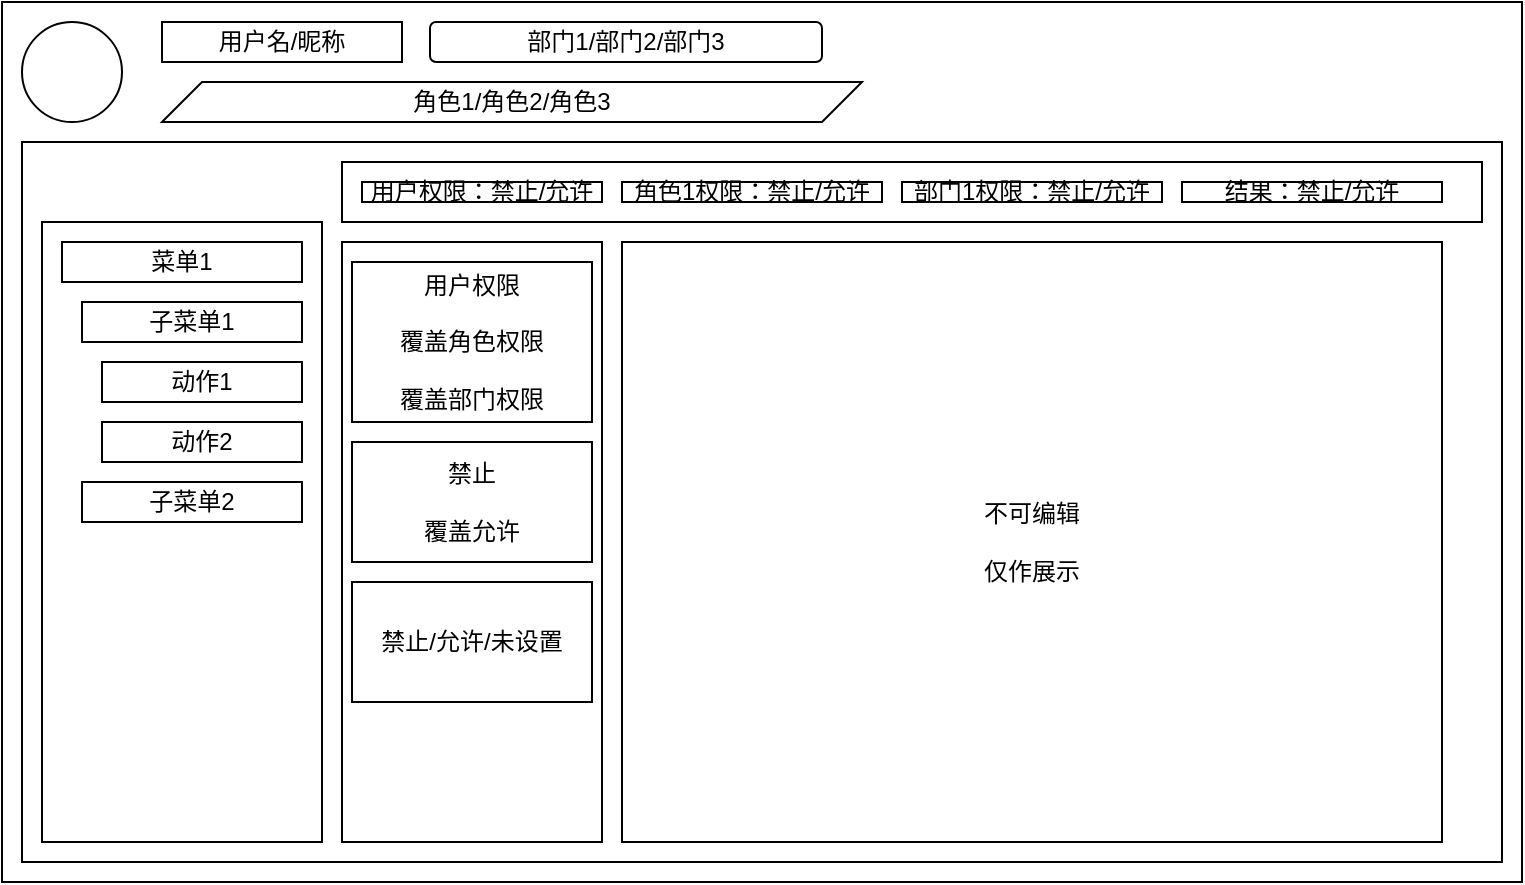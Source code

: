 <mxfile version="20.8.16" type="device"><diagram name="第 1 页" id="H-tpzb54ABxdZTmBicT3"><mxGraphModel dx="844" dy="467" grid="1" gridSize="10" guides="1" tooltips="1" connect="1" arrows="1" fold="1" page="1" pageScale="1" pageWidth="827" pageHeight="1169" math="0" shadow="0"><root><mxCell id="0"/><mxCell id="1" parent="0"/><mxCell id="xwHMNUtFbpjyAp9qGCtS-1" value="" style="rounded=0;whiteSpace=wrap;html=1;" vertex="1" parent="1"><mxGeometry y="120" width="760" height="440" as="geometry"/></mxCell><mxCell id="xwHMNUtFbpjyAp9qGCtS-2" value="" style="ellipse;whiteSpace=wrap;html=1;aspect=fixed;" vertex="1" parent="1"><mxGeometry x="10" y="130" width="50" height="50" as="geometry"/></mxCell><mxCell id="xwHMNUtFbpjyAp9qGCtS-3" value="用户名/昵称" style="rounded=0;whiteSpace=wrap;html=1;" vertex="1" parent="1"><mxGeometry x="80" y="130" width="120" height="20" as="geometry"/></mxCell><mxCell id="xwHMNUtFbpjyAp9qGCtS-4" value="部门1/部门2/部门3" style="rounded=1;whiteSpace=wrap;html=1;" vertex="1" parent="1"><mxGeometry x="214" y="130" width="196" height="20" as="geometry"/></mxCell><mxCell id="xwHMNUtFbpjyAp9qGCtS-5" value="角色1/角色2/角色3" style="shape=parallelogram;perimeter=parallelogramPerimeter;whiteSpace=wrap;html=1;fixedSize=1;" vertex="1" parent="1"><mxGeometry x="80" y="160" width="350" height="20" as="geometry"/></mxCell><mxCell id="xwHMNUtFbpjyAp9qGCtS-6" value="" style="rounded=0;whiteSpace=wrap;html=1;" vertex="1" parent="1"><mxGeometry x="10" y="190" width="740" height="360" as="geometry"/></mxCell><mxCell id="xwHMNUtFbpjyAp9qGCtS-8" value="" style="rounded=0;whiteSpace=wrap;html=1;" vertex="1" parent="1"><mxGeometry x="20" y="230" width="140" height="310" as="geometry"/></mxCell><mxCell id="xwHMNUtFbpjyAp9qGCtS-9" value="菜单1" style="rounded=0;whiteSpace=wrap;html=1;" vertex="1" parent="1"><mxGeometry x="30" y="240" width="120" height="20" as="geometry"/></mxCell><mxCell id="xwHMNUtFbpjyAp9qGCtS-10" value="子菜单1" style="rounded=0;whiteSpace=wrap;html=1;" vertex="1" parent="1"><mxGeometry x="40" y="270" width="110" height="20" as="geometry"/></mxCell><mxCell id="xwHMNUtFbpjyAp9qGCtS-11" value="动作1" style="rounded=0;whiteSpace=wrap;html=1;" vertex="1" parent="1"><mxGeometry x="50" y="300" width="100" height="20" as="geometry"/></mxCell><mxCell id="xwHMNUtFbpjyAp9qGCtS-12" value="动作2" style="rounded=0;whiteSpace=wrap;html=1;" vertex="1" parent="1"><mxGeometry x="50" y="330" width="100" height="20" as="geometry"/></mxCell><mxCell id="xwHMNUtFbpjyAp9qGCtS-13" value="子菜单2" style="rounded=0;whiteSpace=wrap;html=1;" vertex="1" parent="1"><mxGeometry x="40" y="360" width="110" height="20" as="geometry"/></mxCell><mxCell id="xwHMNUtFbpjyAp9qGCtS-14" value="" style="rounded=0;whiteSpace=wrap;html=1;" vertex="1" parent="1"><mxGeometry x="170" y="200" width="570" height="30" as="geometry"/></mxCell><mxCell id="xwHMNUtFbpjyAp9qGCtS-15" value="用户权限：禁止/允许" style="rounded=0;whiteSpace=wrap;html=1;" vertex="1" parent="1"><mxGeometry x="180" y="210" width="120" height="10" as="geometry"/></mxCell><mxCell id="xwHMNUtFbpjyAp9qGCtS-16" value="角色1权限：禁止/允许" style="rounded=0;whiteSpace=wrap;html=1;" vertex="1" parent="1"><mxGeometry x="310" y="210" width="130" height="10" as="geometry"/></mxCell><mxCell id="xwHMNUtFbpjyAp9qGCtS-17" value="部门1权限：禁止/允许" style="rounded=0;whiteSpace=wrap;html=1;" vertex="1" parent="1"><mxGeometry x="450" y="210" width="130" height="10" as="geometry"/></mxCell><mxCell id="xwHMNUtFbpjyAp9qGCtS-18" value="结果：禁止/允许" style="rounded=0;whiteSpace=wrap;html=1;" vertex="1" parent="1"><mxGeometry x="590" y="210" width="130" height="10" as="geometry"/></mxCell><mxCell id="xwHMNUtFbpjyAp9qGCtS-22" value="不可编辑&lt;br&gt;&lt;br&gt;仅作展示" style="rounded=0;whiteSpace=wrap;html=1;" vertex="1" parent="1"><mxGeometry x="310" y="240" width="410" height="300" as="geometry"/></mxCell><mxCell id="xwHMNUtFbpjyAp9qGCtS-23" value="" style="rounded=0;whiteSpace=wrap;html=1;" vertex="1" parent="1"><mxGeometry x="170" y="240" width="130" height="300" as="geometry"/></mxCell><mxCell id="xwHMNUtFbpjyAp9qGCtS-24" value="用户权限&lt;br style=&quot;border-color: var(--border-color);&quot;&gt;&lt;br style=&quot;border-color: var(--border-color);&quot;&gt;覆盖角色权限&lt;br style=&quot;border-color: var(--border-color);&quot;&gt;&lt;br style=&quot;border-color: var(--border-color);&quot;&gt;覆盖部门权限" style="rounded=0;whiteSpace=wrap;html=1;" vertex="1" parent="1"><mxGeometry x="175" y="250" width="120" height="80" as="geometry"/></mxCell><mxCell id="xwHMNUtFbpjyAp9qGCtS-25" value="禁止&lt;br style=&quot;border-color: var(--border-color);&quot;&gt;&lt;br style=&quot;border-color: var(--border-color);&quot;&gt;覆盖允许" style="rounded=0;whiteSpace=wrap;html=1;" vertex="1" parent="1"><mxGeometry x="175" y="340" width="120" height="60" as="geometry"/></mxCell><mxCell id="xwHMNUtFbpjyAp9qGCtS-26" value="禁止/允许/未设置" style="rounded=0;whiteSpace=wrap;html=1;" vertex="1" parent="1"><mxGeometry x="175" y="410" width="120" height="60" as="geometry"/></mxCell></root></mxGraphModel></diagram></mxfile>